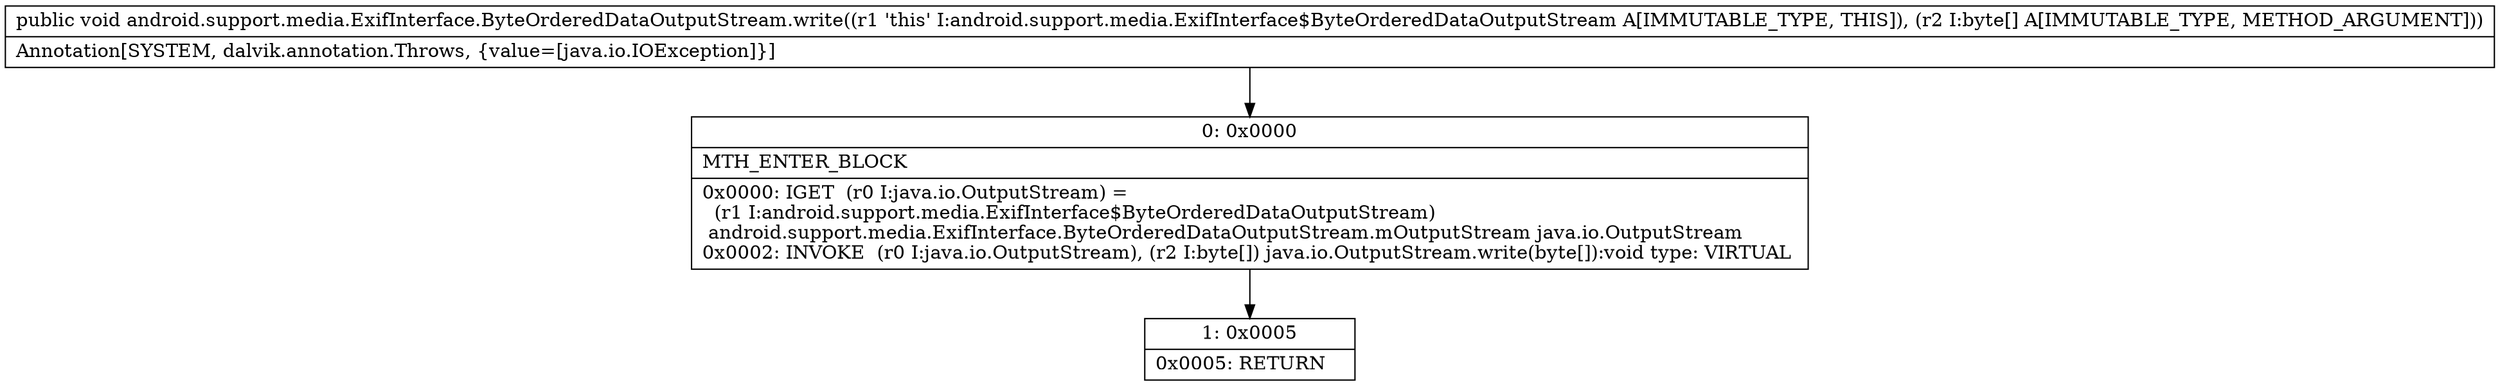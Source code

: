 digraph "CFG forandroid.support.media.ExifInterface.ByteOrderedDataOutputStream.write([B)V" {
Node_0 [shape=record,label="{0\:\ 0x0000|MTH_ENTER_BLOCK\l|0x0000: IGET  (r0 I:java.io.OutputStream) = \l  (r1 I:android.support.media.ExifInterface$ByteOrderedDataOutputStream)\l android.support.media.ExifInterface.ByteOrderedDataOutputStream.mOutputStream java.io.OutputStream \l0x0002: INVOKE  (r0 I:java.io.OutputStream), (r2 I:byte[]) java.io.OutputStream.write(byte[]):void type: VIRTUAL \l}"];
Node_1 [shape=record,label="{1\:\ 0x0005|0x0005: RETURN   \l}"];
MethodNode[shape=record,label="{public void android.support.media.ExifInterface.ByteOrderedDataOutputStream.write((r1 'this' I:android.support.media.ExifInterface$ByteOrderedDataOutputStream A[IMMUTABLE_TYPE, THIS]), (r2 I:byte[] A[IMMUTABLE_TYPE, METHOD_ARGUMENT]))  | Annotation[SYSTEM, dalvik.annotation.Throws, \{value=[java.io.IOException]\}]\l}"];
MethodNode -> Node_0;
Node_0 -> Node_1;
}

